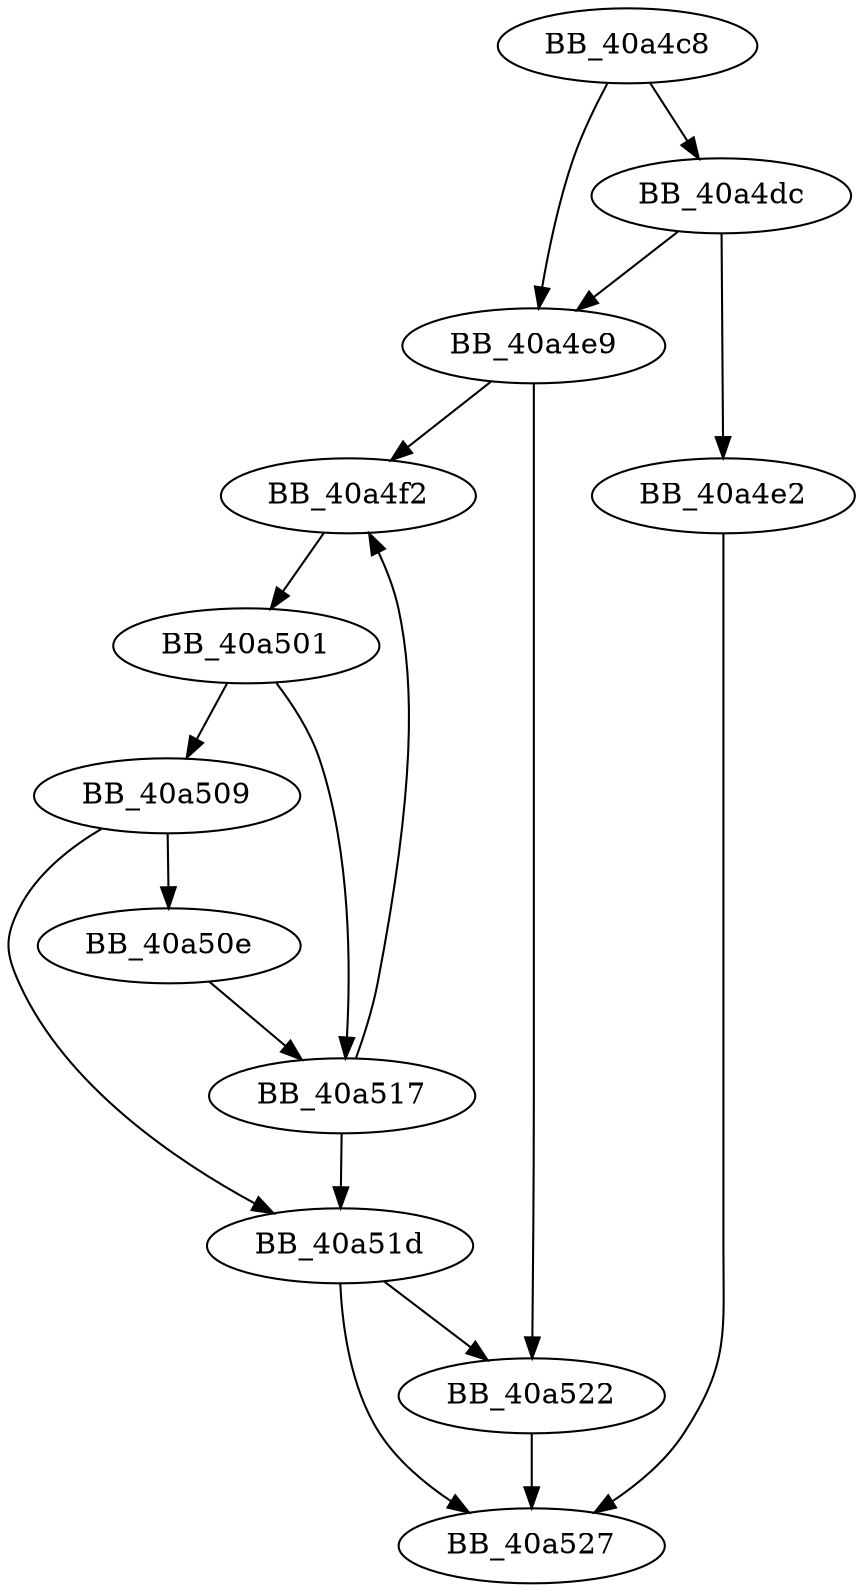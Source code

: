 DiGraph _write_string{
BB_40a4c8->BB_40a4dc
BB_40a4c8->BB_40a4e9
BB_40a4dc->BB_40a4e2
BB_40a4dc->BB_40a4e9
BB_40a4e2->BB_40a527
BB_40a4e9->BB_40a4f2
BB_40a4e9->BB_40a522
BB_40a4f2->BB_40a501
BB_40a501->BB_40a509
BB_40a501->BB_40a517
BB_40a509->BB_40a50e
BB_40a509->BB_40a51d
BB_40a50e->BB_40a517
BB_40a517->BB_40a4f2
BB_40a517->BB_40a51d
BB_40a51d->BB_40a522
BB_40a51d->BB_40a527
BB_40a522->BB_40a527
}
